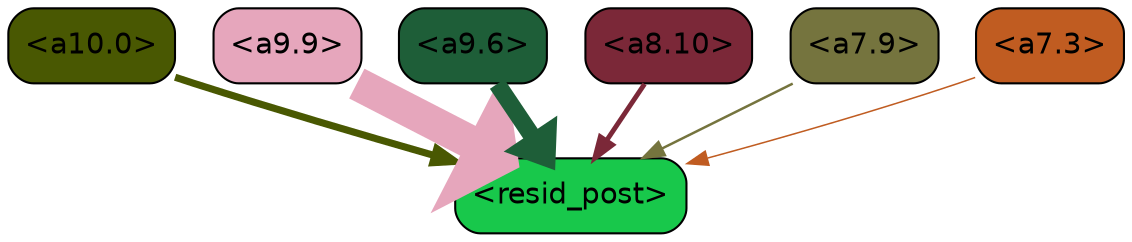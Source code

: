 strict digraph "" {
	graph [bgcolor=transparent,
		layout=dot,
		overlap=false,
		splines=true
	];
	"<a10.0>"	[color=black,
		fillcolor="#495802",
		fontname=Helvetica,
		shape=box,
		style="filled, rounded"];
	"<resid_post>"	[color=black,
		fillcolor="#18c84b",
		fontname=Helvetica,
		shape=box,
		style="filled, rounded"];
	"<a10.0>" -> "<resid_post>"	[color="#495802",
		penwidth=3.4253244400024414];
	"<a9.9>"	[color=black,
		fillcolor="#e6a6bc",
		fontname=Helvetica,
		shape=box,
		style="filled, rounded"];
	"<a9.9>" -> "<resid_post>"	[color="#e6a6bc",
		penwidth=16.05378818511963];
	"<a9.6>"	[color=black,
		fillcolor="#1e5e38",
		fontname=Helvetica,
		shape=box,
		style="filled, rounded"];
	"<a9.6>" -> "<resid_post>"	[color="#1e5e38",
		penwidth=8.33797836303711];
	"<a8.10>"	[color=black,
		fillcolor="#7b2838",
		fontname=Helvetica,
		shape=box,
		style="filled, rounded"];
	"<a8.10>" -> "<resid_post>"	[color="#7b2838",
		penwidth=2.3390636444091797];
	"<a7.9>"	[color=black,
		fillcolor="#75743e",
		fontname=Helvetica,
		shape=box,
		style="filled, rounded"];
	"<a7.9>" -> "<resid_post>"	[color="#75743e",
		penwidth=1.1926651000976562];
	"<a7.3>"	[color=black,
		fillcolor="#c05c21",
		fontname=Helvetica,
		shape=box,
		style="filled, rounded"];
	"<a7.3>" -> "<resid_post>"	[color="#c05c21",
		penwidth=0.7339706420898438];
}
